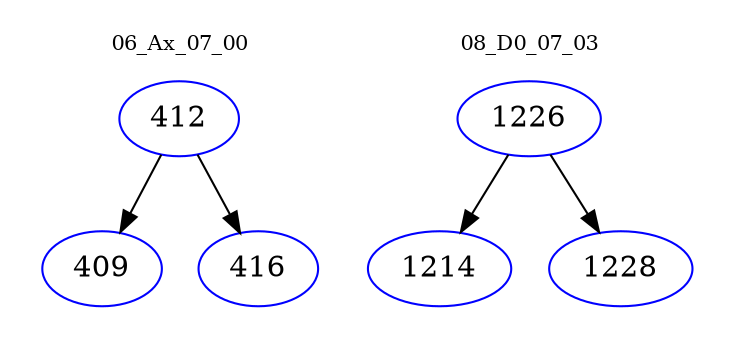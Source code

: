 digraph{
subgraph cluster_0 {
color = white
label = "06_Ax_07_00";
fontsize=10;
T0_412 [label="412", color="blue"]
T0_412 -> T0_409 [color="black"]
T0_409 [label="409", color="blue"]
T0_412 -> T0_416 [color="black"]
T0_416 [label="416", color="blue"]
}
subgraph cluster_1 {
color = white
label = "08_D0_07_03";
fontsize=10;
T1_1226 [label="1226", color="blue"]
T1_1226 -> T1_1214 [color="black"]
T1_1214 [label="1214", color="blue"]
T1_1226 -> T1_1228 [color="black"]
T1_1228 [label="1228", color="blue"]
}
}
